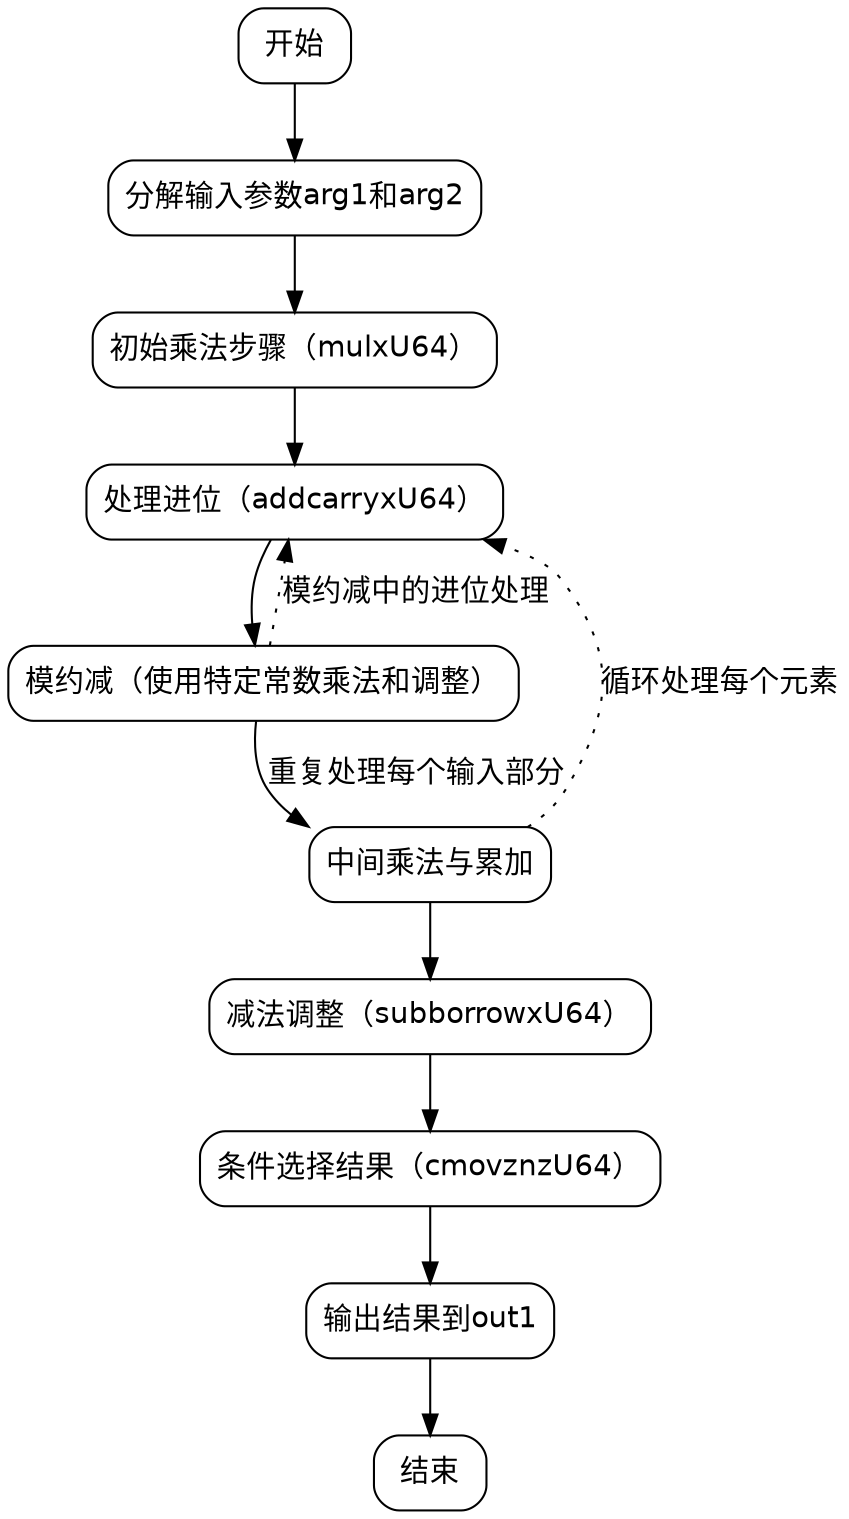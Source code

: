 
digraph flowchart {
    node [shape=rectangle, style=rounded, fontname=Helvetica];
    edge [fontname=Helvetica];

    start [label="开始"];
    decompose_args [label="分解输入参数arg1和arg2"];
    initial_mult [label="初始乘法步骤（mulxU64）"];
    handle_carries [label="处理进位（addcarryxU64）"];
    modular_reduction [label="模约减（使用特定常数乘法和调整）"];
    intermediate_steps [label="中间乘法与累加"];
    subtract_adjust [label="减法调整（subborrowxU64）"];
    cmov_select [label="条件选择结果（cmovznzU64）"];
    output [label="输出结果到out1"];
    end [label="结束"];

    start -> decompose_args;
    decompose_args -> initial_mult;
    initial_mult -> handle_carries;
    handle_carries -> modular_reduction;
    modular_reduction -> intermediate_steps [label="重复处理每个输入部分"];
    intermediate_steps -> subtract_adjust;
    subtract_adjust -> cmov_select;
    cmov_select -> output;
    output -> end;

    // 细化中间步骤的循环结构
    intermediate_steps -> handle_carries [style=dotted, label="循环处理每个元素"];
    modular_reduction -> handle_carries [style=dotted, label="模约减中的进位处理"];
}
